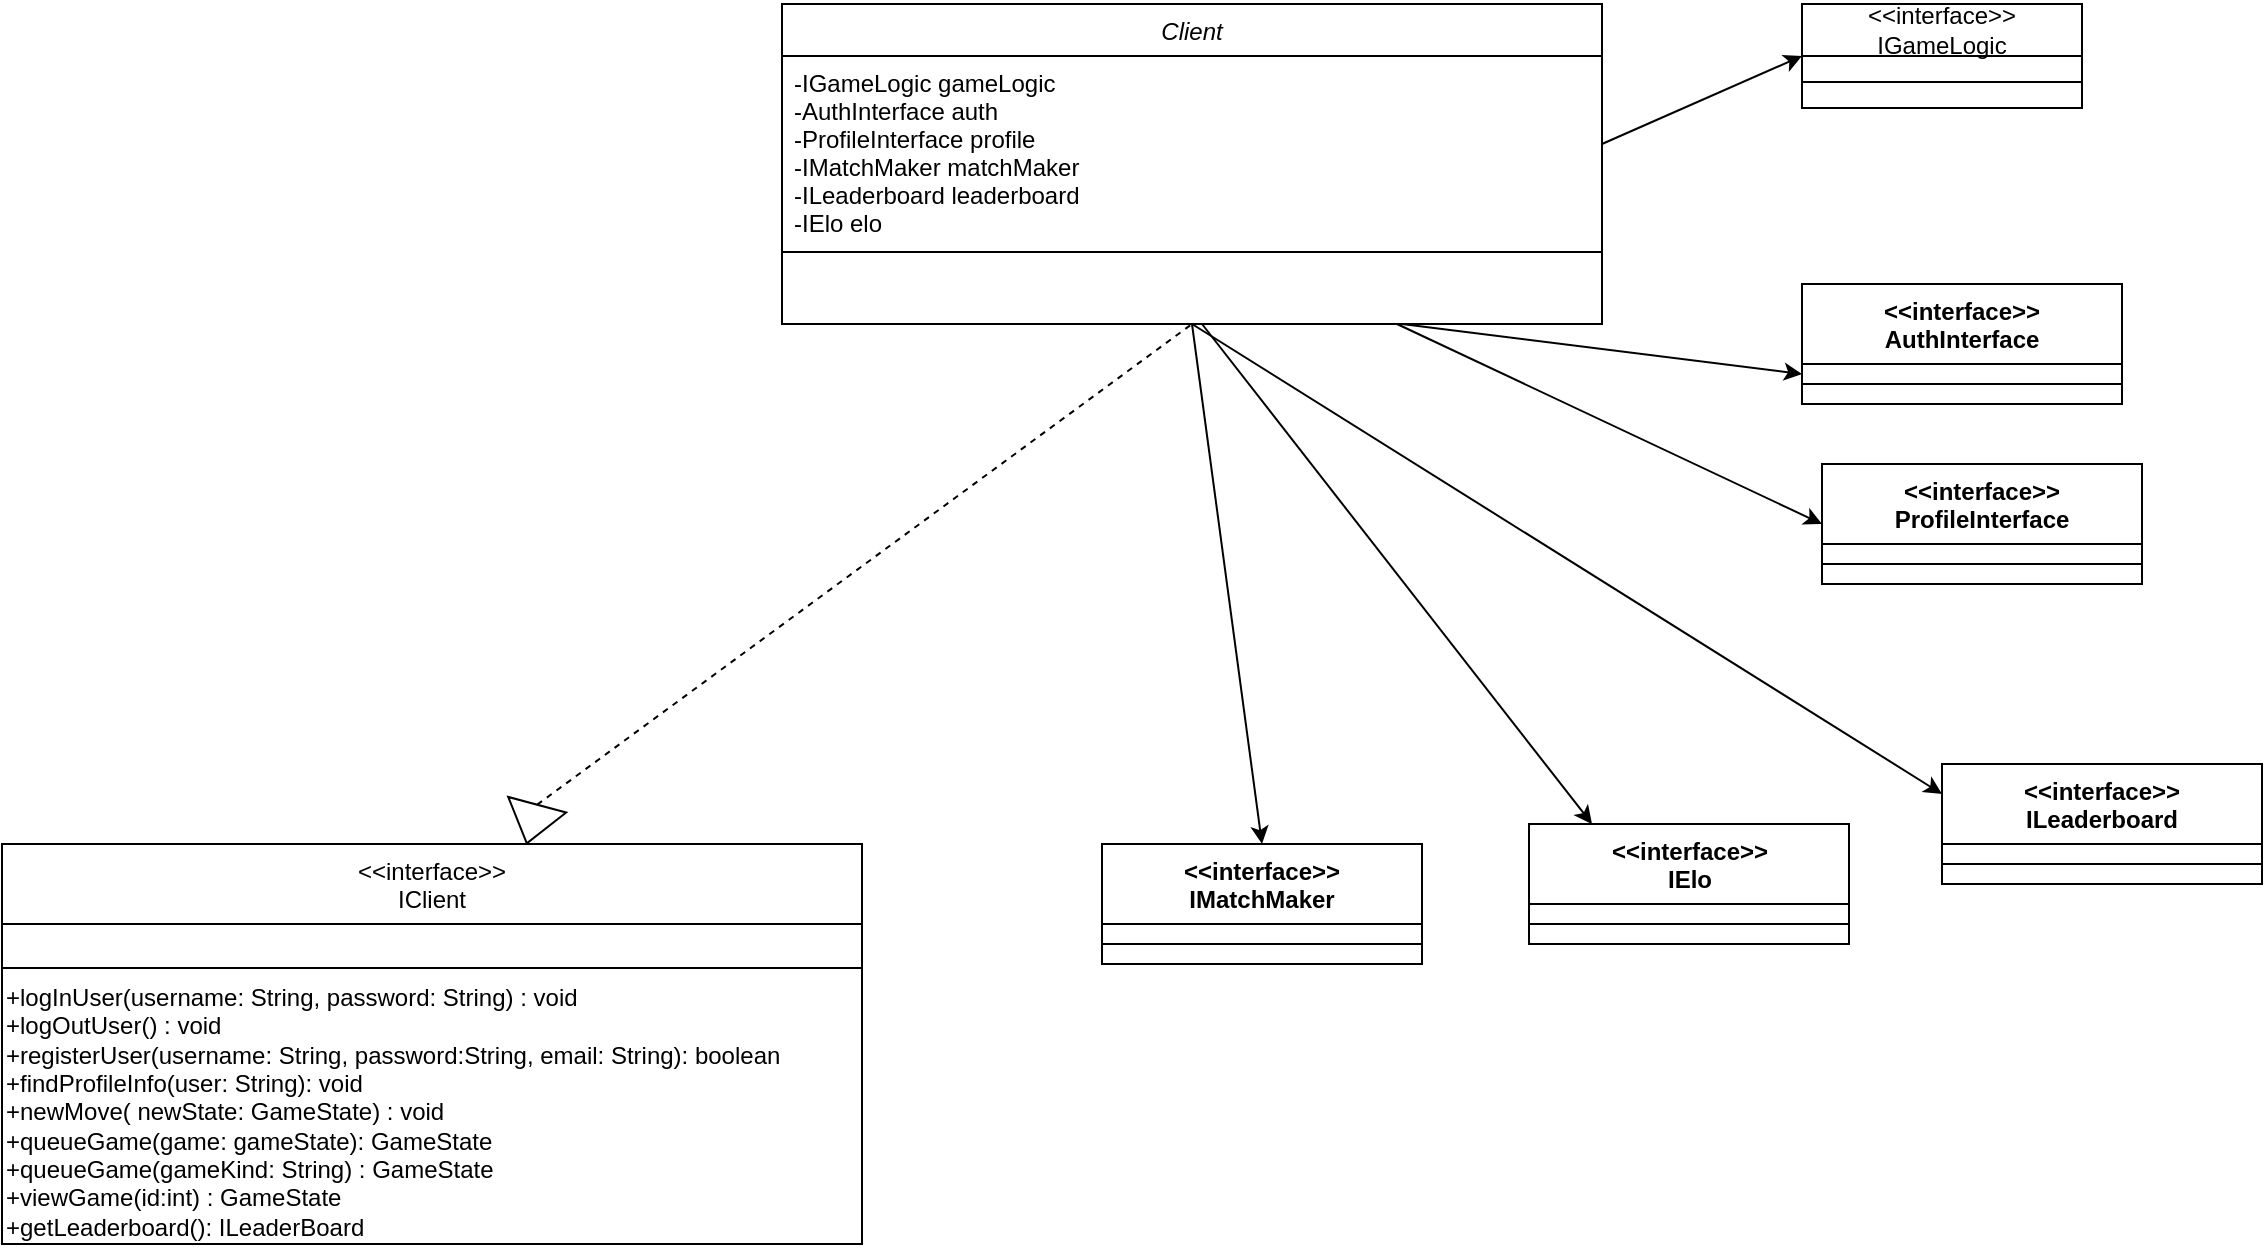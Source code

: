 <mxfile version="24.3.1" type="device">
  <diagram id="C5RBs43oDa-KdzZeNtuy" name="Page-1">
    <mxGraphModel dx="2217" dy="942" grid="1" gridSize="10" guides="1" tooltips="1" connect="1" arrows="1" fold="1" page="1" pageScale="1" pageWidth="827" pageHeight="1169" math="0" shadow="0">
      <root>
        <mxCell id="WIyWlLk6GJQsqaUBKTNV-0" />
        <mxCell id="WIyWlLk6GJQsqaUBKTNV-1" parent="WIyWlLk6GJQsqaUBKTNV-0" />
        <mxCell id="zkfFHV4jXpPFQw0GAbJ--0" value="Client" style="swimlane;fontStyle=2;align=center;verticalAlign=top;childLayout=stackLayout;horizontal=1;startSize=26;horizontalStack=0;resizeParent=1;resizeLast=0;collapsible=1;marginBottom=0;rounded=0;shadow=0;strokeWidth=1;" parent="WIyWlLk6GJQsqaUBKTNV-1" vertex="1">
          <mxGeometry x="40" y="100" width="410" height="160" as="geometry">
            <mxRectangle x="230" y="140" width="160" height="26" as="alternateBounds" />
          </mxGeometry>
        </mxCell>
        <mxCell id="zkfFHV4jXpPFQw0GAbJ--1" value="-IGameLogic gameLogic&#xa;-AuthInterface auth&#xa;-ProfileInterface profile&#xa;-IMatchMaker matchMaker&#xa;-ILeaderboard leaderboard&#xa;-IElo elo&#xa;" style="text;align=left;verticalAlign=top;spacingLeft=4;spacingRight=4;overflow=hidden;rotatable=0;points=[[0,0.5],[1,0.5]];portConstraint=eastwest;" parent="zkfFHV4jXpPFQw0GAbJ--0" vertex="1">
          <mxGeometry y="26" width="410" height="94" as="geometry" />
        </mxCell>
        <mxCell id="zkfFHV4jXpPFQw0GAbJ--4" value="" style="line;html=1;strokeWidth=1;align=left;verticalAlign=middle;spacingTop=-1;spacingLeft=3;spacingRight=3;rotatable=0;labelPosition=right;points=[];portConstraint=eastwest;" parent="zkfFHV4jXpPFQw0GAbJ--0" vertex="1">
          <mxGeometry y="120" width="410" height="8" as="geometry" />
        </mxCell>
        <mxCell id="zkfFHV4jXpPFQw0GAbJ--6" value="&lt;&lt;interface&gt;&gt;&#xa;IClient" style="swimlane;fontStyle=0;align=center;verticalAlign=top;childLayout=stackLayout;horizontal=1;startSize=40;horizontalStack=0;resizeParent=1;resizeLast=0;collapsible=1;marginBottom=0;rounded=0;shadow=0;strokeWidth=1;" parent="WIyWlLk6GJQsqaUBKTNV-1" vertex="1">
          <mxGeometry x="-350" y="520" width="430" height="200" as="geometry">
            <mxRectangle x="130" y="380" width="160" height="26" as="alternateBounds" />
          </mxGeometry>
        </mxCell>
        <mxCell id="zkfFHV4jXpPFQw0GAbJ--9" value="" style="line;html=1;strokeWidth=1;align=left;verticalAlign=middle;spacingTop=-1;spacingLeft=3;spacingRight=3;rotatable=0;labelPosition=right;points=[];portConstraint=eastwest;" parent="zkfFHV4jXpPFQw0GAbJ--6" vertex="1">
          <mxGeometry y="40" width="430" height="44" as="geometry" />
        </mxCell>
        <mxCell id="NKnoC54u1Yn1g94O_NAa-8" value="+logInUser(username: String, password: String) : void&lt;div&gt;+logOutUser() : void&lt;/div&gt;&lt;div&gt;+registerUser(username: String, password:String, email: String): boolean&lt;/div&gt;&lt;div&gt;+findProfileInfo(user: String): void&lt;/div&gt;&lt;div&gt;+newMove( newState: GameState) : void&lt;/div&gt;&lt;div&gt;+queueGame(game: gameState): GameState&lt;/div&gt;&lt;div&gt;+queueGame(gameKind: String) : GameState&lt;/div&gt;&lt;div&gt;+viewGame(id:int) : GameState&lt;/div&gt;&lt;div&gt;+getLeaderboard(): ILeaderBoard&lt;/div&gt;" style="text;html=1;align=left;verticalAlign=middle;whiteSpace=wrap;rounded=0;" parent="zkfFHV4jXpPFQw0GAbJ--6" vertex="1">
          <mxGeometry y="84" width="430" height="100" as="geometry" />
        </mxCell>
        <mxCell id="NKnoC54u1Yn1g94O_NAa-2" value="" style="endArrow=none;dashed=1;html=1;rounded=0;exitX=0;exitY=0.5;exitDx=0;exitDy=0;entryX=0.5;entryY=1;entryDx=0;entryDy=0;" parent="WIyWlLk6GJQsqaUBKTNV-1" source="NKnoC54u1Yn1g94O_NAa-4" edge="1" target="zkfFHV4jXpPFQw0GAbJ--0">
          <mxGeometry width="50" height="50" relative="1" as="geometry">
            <mxPoint x="-10" y="470" as="sourcePoint" />
            <mxPoint x="237.76" y="380" as="targetPoint" />
            <Array as="points" />
          </mxGeometry>
        </mxCell>
        <mxCell id="NKnoC54u1Yn1g94O_NAa-4" value="" style="triangle;whiteSpace=wrap;html=1;direction=south;rotation=15;" parent="WIyWlLk6GJQsqaUBKTNV-1" vertex="1">
          <mxGeometry x="-100" y="500" width="30" height="20" as="geometry" />
        </mxCell>
        <mxCell id="NKnoC54u1Yn1g94O_NAa-11" value="&amp;lt;&amp;lt;interface&amp;gt;&amp;gt;&lt;div&gt;IGameLogic&lt;/div&gt;" style="swimlane;fontStyle=0;childLayout=stackLayout;horizontal=1;startSize=26;fillColor=none;horizontalStack=0;resizeParent=1;resizeParentMax=0;resizeLast=0;collapsible=1;marginBottom=0;whiteSpace=wrap;html=1;" parent="WIyWlLk6GJQsqaUBKTNV-1" vertex="1">
          <mxGeometry x="550" y="100" width="140" height="52" as="geometry" />
        </mxCell>
        <mxCell id="NKnoC54u1Yn1g94O_NAa-15" value="" style="endArrow=none;html=1;rounded=0;entryX=1;entryY=0.75;entryDx=0;entryDy=0;exitX=0;exitY=0.75;exitDx=0;exitDy=0;" parent="WIyWlLk6GJQsqaUBKTNV-1" source="NKnoC54u1Yn1g94O_NAa-11" target="NKnoC54u1Yn1g94O_NAa-11" edge="1">
          <mxGeometry width="50" height="50" relative="1" as="geometry">
            <mxPoint x="420" y="330" as="sourcePoint" />
            <mxPoint x="470" y="280" as="targetPoint" />
          </mxGeometry>
        </mxCell>
        <mxCell id="NKnoC54u1Yn1g94O_NAa-16" value="&amp;lt;&amp;lt;interface&amp;gt;&amp;gt;&lt;div&gt;AuthInterface&lt;/div&gt;" style="swimlane;fontStyle=1;align=center;verticalAlign=top;childLayout=stackLayout;horizontal=1;startSize=40;horizontalStack=0;resizeParent=1;resizeParentMax=0;resizeLast=0;collapsible=1;marginBottom=0;whiteSpace=wrap;html=1;" parent="WIyWlLk6GJQsqaUBKTNV-1" vertex="1">
          <mxGeometry x="550" y="240" width="160" height="60" as="geometry" />
        </mxCell>
        <mxCell id="NKnoC54u1Yn1g94O_NAa-18" value="" style="line;strokeWidth=1;fillColor=none;align=left;verticalAlign=middle;spacingTop=-1;spacingLeft=3;spacingRight=3;rotatable=0;labelPosition=right;points=[];portConstraint=eastwest;strokeColor=inherit;" parent="NKnoC54u1Yn1g94O_NAa-16" vertex="1">
          <mxGeometry y="40" width="160" height="20" as="geometry" />
        </mxCell>
        <mxCell id="NKnoC54u1Yn1g94O_NAa-20" value="&amp;lt;&amp;lt;interface&amp;gt;&amp;gt;&lt;div&gt;ProfileInterface&lt;/div&gt;" style="swimlane;fontStyle=1;align=center;verticalAlign=top;childLayout=stackLayout;horizontal=1;startSize=40;horizontalStack=0;resizeParent=1;resizeParentMax=0;resizeLast=0;collapsible=1;marginBottom=0;whiteSpace=wrap;html=1;" parent="WIyWlLk6GJQsqaUBKTNV-1" vertex="1">
          <mxGeometry x="560" y="330" width="160" height="60" as="geometry" />
        </mxCell>
        <mxCell id="NKnoC54u1Yn1g94O_NAa-22" value="" style="line;strokeWidth=1;fillColor=none;align=left;verticalAlign=middle;spacingTop=-1;spacingLeft=3;spacingRight=3;rotatable=0;labelPosition=right;points=[];portConstraint=eastwest;strokeColor=inherit;" parent="NKnoC54u1Yn1g94O_NAa-20" vertex="1">
          <mxGeometry y="40" width="160" height="20" as="geometry" />
        </mxCell>
        <mxCell id="NKnoC54u1Yn1g94O_NAa-24" value="&amp;lt;&amp;lt;interface&amp;gt;&amp;gt;&lt;div&gt;IMatchMaker&lt;/div&gt;" style="swimlane;fontStyle=1;align=center;verticalAlign=top;childLayout=stackLayout;horizontal=1;startSize=40;horizontalStack=0;resizeParent=1;resizeParentMax=0;resizeLast=0;collapsible=1;marginBottom=0;whiteSpace=wrap;html=1;" parent="WIyWlLk6GJQsqaUBKTNV-1" vertex="1">
          <mxGeometry x="200" y="520" width="160" height="60" as="geometry" />
        </mxCell>
        <mxCell id="NKnoC54u1Yn1g94O_NAa-26" value="" style="line;strokeWidth=1;fillColor=none;align=left;verticalAlign=middle;spacingTop=-1;spacingLeft=3;spacingRight=3;rotatable=0;labelPosition=right;points=[];portConstraint=eastwest;strokeColor=inherit;" parent="NKnoC54u1Yn1g94O_NAa-24" vertex="1">
          <mxGeometry y="40" width="160" height="20" as="geometry" />
        </mxCell>
        <mxCell id="NKnoC54u1Yn1g94O_NAa-28" value="&amp;lt;&amp;lt;interface&amp;gt;&amp;gt;&lt;div&gt;ILeaderboard&lt;/div&gt;" style="swimlane;fontStyle=1;align=center;verticalAlign=top;childLayout=stackLayout;horizontal=1;startSize=40;horizontalStack=0;resizeParent=1;resizeParentMax=0;resizeLast=0;collapsible=1;marginBottom=0;whiteSpace=wrap;html=1;" parent="WIyWlLk6GJQsqaUBKTNV-1" vertex="1">
          <mxGeometry x="620" y="480" width="160" height="60" as="geometry" />
        </mxCell>
        <mxCell id="NKnoC54u1Yn1g94O_NAa-30" value="" style="line;strokeWidth=1;fillColor=none;align=left;verticalAlign=middle;spacingTop=-1;spacingLeft=3;spacingRight=3;rotatable=0;labelPosition=right;points=[];portConstraint=eastwest;strokeColor=inherit;" parent="NKnoC54u1Yn1g94O_NAa-28" vertex="1">
          <mxGeometry y="40" width="160" height="20" as="geometry" />
        </mxCell>
        <mxCell id="NKnoC54u1Yn1g94O_NAa-32" value="&amp;lt;&amp;lt;interface&amp;gt;&amp;gt;&lt;div&gt;IElo&lt;/div&gt;" style="swimlane;fontStyle=1;align=center;verticalAlign=top;childLayout=stackLayout;horizontal=1;startSize=40;horizontalStack=0;resizeParent=1;resizeParentMax=0;resizeLast=0;collapsible=1;marginBottom=0;whiteSpace=wrap;html=1;" parent="WIyWlLk6GJQsqaUBKTNV-1" vertex="1">
          <mxGeometry x="413.5" y="510" width="160" height="60" as="geometry" />
        </mxCell>
        <mxCell id="NKnoC54u1Yn1g94O_NAa-34" value="" style="line;strokeWidth=1;fillColor=none;align=left;verticalAlign=middle;spacingTop=-1;spacingLeft=3;spacingRight=3;rotatable=0;labelPosition=right;points=[];portConstraint=eastwest;strokeColor=inherit;" parent="NKnoC54u1Yn1g94O_NAa-32" vertex="1">
          <mxGeometry y="40" width="160" height="20" as="geometry" />
        </mxCell>
        <mxCell id="NKnoC54u1Yn1g94O_NAa-39" value="" style="endArrow=classic;html=1;rounded=0;entryX=0;entryY=0.5;entryDx=0;entryDy=0;" parent="WIyWlLk6GJQsqaUBKTNV-1" target="NKnoC54u1Yn1g94O_NAa-11" edge="1">
          <mxGeometry width="50" height="50" relative="1" as="geometry">
            <mxPoint x="450" y="170" as="sourcePoint" />
            <mxPoint x="500" y="120" as="targetPoint" />
          </mxGeometry>
        </mxCell>
        <mxCell id="NKnoC54u1Yn1g94O_NAa-40" value="" style="endArrow=classic;html=1;rounded=0;entryX=0;entryY=0.75;entryDx=0;entryDy=0;" parent="WIyWlLk6GJQsqaUBKTNV-1" target="NKnoC54u1Yn1g94O_NAa-16" edge="1">
          <mxGeometry width="50" height="50" relative="1" as="geometry">
            <mxPoint x="350" y="260" as="sourcePoint" />
            <mxPoint x="500" y="215" as="targetPoint" />
          </mxGeometry>
        </mxCell>
        <mxCell id="NKnoC54u1Yn1g94O_NAa-41" value="" style="endArrow=classic;html=1;rounded=0;entryX=0;entryY=0.5;entryDx=0;entryDy=0;exitX=0.75;exitY=1;exitDx=0;exitDy=0;" parent="WIyWlLk6GJQsqaUBKTNV-1" target="NKnoC54u1Yn1g94O_NAa-20" edge="1" source="zkfFHV4jXpPFQw0GAbJ--0">
          <mxGeometry width="50" height="50" relative="1" as="geometry">
            <mxPoint x="450" y="350" as="sourcePoint" />
            <mxPoint x="500" y="300" as="targetPoint" />
          </mxGeometry>
        </mxCell>
        <mxCell id="NKnoC54u1Yn1g94O_NAa-43" value="" style="endArrow=classic;html=1;rounded=0;entryX=0.197;entryY=-0.037;entryDx=0;entryDy=0;entryPerimeter=0;" parent="WIyWlLk6GJQsqaUBKTNV-1" edge="1">
          <mxGeometry width="50" height="50" relative="1" as="geometry">
            <mxPoint x="250" y="260" as="sourcePoint" />
            <mxPoint x="445.02" y="510" as="targetPoint" />
          </mxGeometry>
        </mxCell>
        <mxCell id="NKnoC54u1Yn1g94O_NAa-44" value="" style="endArrow=classic;html=1;rounded=0;entryX=0.5;entryY=0;entryDx=0;entryDy=0;exitX=0.5;exitY=1;exitDx=0;exitDy=0;" parent="WIyWlLk6GJQsqaUBKTNV-1" target="NKnoC54u1Yn1g94O_NAa-24" edge="1" source="zkfFHV4jXpPFQw0GAbJ--0">
          <mxGeometry width="50" height="50" relative="1" as="geometry">
            <mxPoint x="260" y="390" as="sourcePoint" />
            <mxPoint x="270" y="510" as="targetPoint" />
          </mxGeometry>
        </mxCell>
        <mxCell id="NKnoC54u1Yn1g94O_NAa-42" value="" style="endArrow=classic;html=1;rounded=0;entryX=0;entryY=0.25;entryDx=0;entryDy=0;exitX=0.5;exitY=1;exitDx=0;exitDy=0;" parent="WIyWlLk6GJQsqaUBKTNV-1" target="NKnoC54u1Yn1g94O_NAa-28" edge="1" source="zkfFHV4jXpPFQw0GAbJ--0">
          <mxGeometry width="50" height="50" relative="1" as="geometry">
            <mxPoint x="260" y="270" as="sourcePoint" />
            <mxPoint x="439" y="330" as="targetPoint" />
          </mxGeometry>
        </mxCell>
      </root>
    </mxGraphModel>
  </diagram>
</mxfile>
